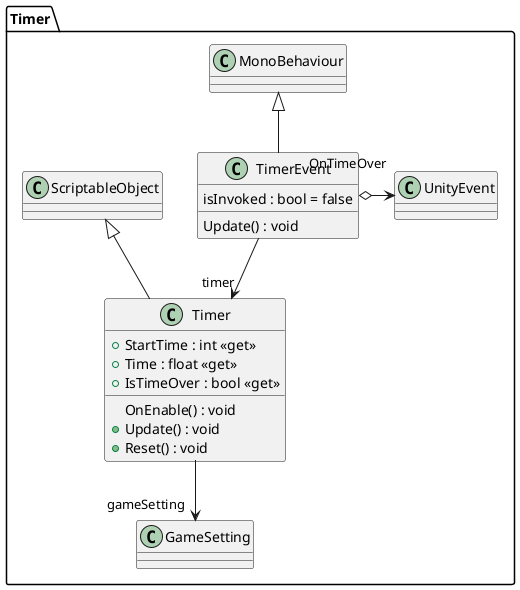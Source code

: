 @startuml
namespace Timer{
class TimerEvent {
    isInvoked : bool = false
    Update() : void
}
MonoBehaviour <|-- TimerEvent
TimerEvent o-> "OnTimeOver" UnityEvent
TimerEvent --> "timer" Timer
class Timer {
    + StartTime : int <<get>>
    + Time : float <<get>>
    + IsTimeOver : bool <<get>>
    OnEnable() : void
    + Update() : void
    + Reset() : void
}
ScriptableObject <|-- Timer
Timer --> "gameSetting" GameSetting
}
@enduml
